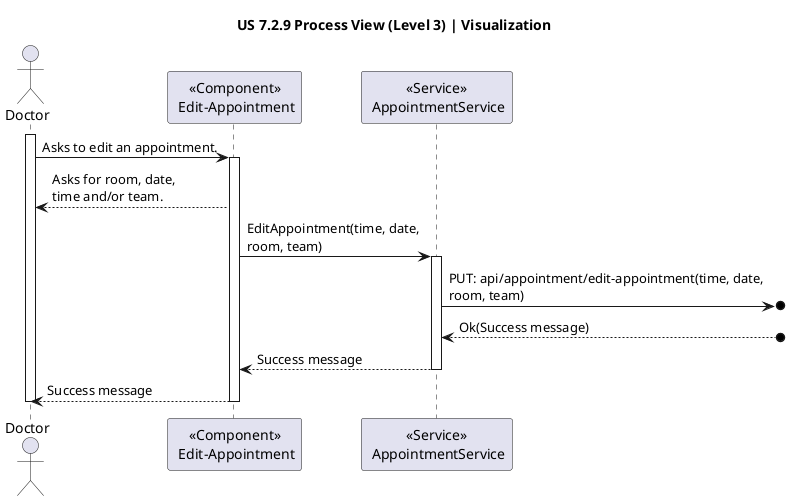 @startuml
title "US 7.2.9 Process View (Level 3) | Visualization"

actor Doctor
participant "<<Component>>\n Edit-Appointment" as USER
participant "<<Service>>\n AppointmentService" as SERV

activate Doctor
    Doctor -> USER : Asks to edit an appointment.
    activate USER
        USER --> Doctor: Asks for room, date,\ntime and/or team.
        USER -> SERV : EditAppointment(time, date,\nroom, team)
        activate SERV
            SERV ->o] : PUT: api/appointment/edit-appointment(time, date,\nroom, team)
            SERV <--o] : Ok(Success message)
            SERV --> USER : Success message
        deactivate SERV
        USER --> Doctor : Success message
    deactivate USER
deactivate Doctor
@enduml